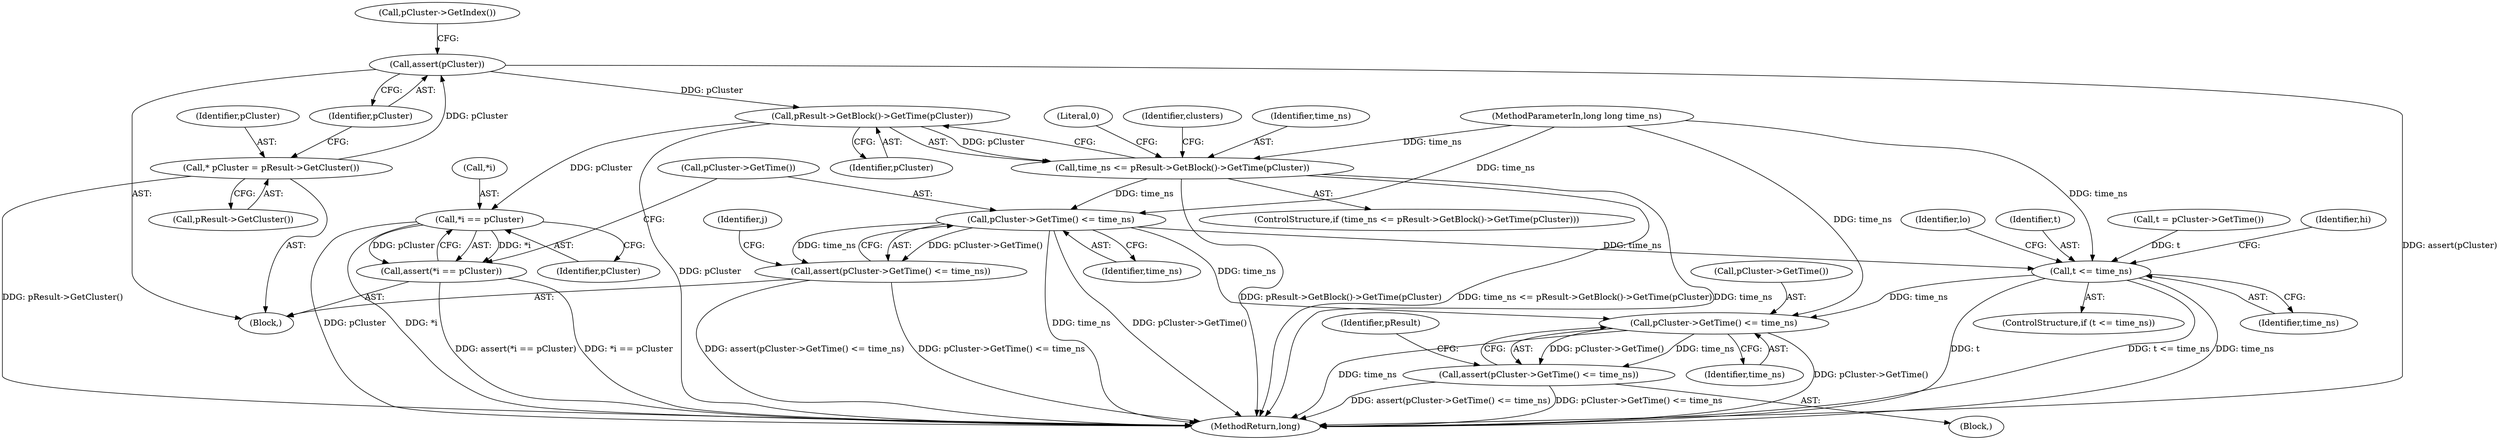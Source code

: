 digraph "1_Android_04839626ed859623901ebd3a5fd483982186b59d_197@API" {
"1000128" [label="(Call,assert(pCluster))"];
"1000125" [label="(Call,* pCluster = pResult->GetCluster())"];
"1000137" [label="(Call,pResult->GetBlock()->GetTime(pCluster))"];
"1000135" [label="(Call,time_ns <= pResult->GetBlock()->GetTime(pCluster))"];
"1000169" [label="(Call,pCluster->GetTime() <= time_ns)"];
"1000168" [label="(Call,assert(pCluster->GetTime() <= time_ns))"];
"1000218" [label="(Call,t <= time_ns)"];
"1000259" [label="(Call,pCluster->GetTime() <= time_ns)"];
"1000258" [label="(Call,assert(pCluster->GetTime() <= time_ns))"];
"1000164" [label="(Call,*i == pCluster)"];
"1000163" [label="(Call,assert(*i == pCluster))"];
"1000126" [label="(Identifier,pCluster)"];
"1000250" [label="(Block,)"];
"1000128" [label="(Call,assert(pCluster))"];
"1000220" [label="(Identifier,time_ns)"];
"1000258" [label="(Call,assert(pCluster->GetTime() <= time_ns))"];
"1000137" [label="(Call,pResult->GetBlock()->GetTime(pCluster))"];
"1000167" [label="(Identifier,pCluster)"];
"1000222" [label="(Identifier,lo)"];
"1000104" [label="(MethodParameterIn,long long time_ns)"];
"1000171" [label="(Identifier,time_ns)"];
"1000140" [label="(Literal,0)"];
"1000165" [label="(Call,*i)"];
"1000219" [label="(Identifier,t)"];
"1000142" [label="(Identifier,clusters)"];
"1000164" [label="(Call,*i == pCluster)"];
"1000136" [label="(Identifier,time_ns)"];
"1000138" [label="(Identifier,pCluster)"];
"1000135" [label="(Call,time_ns <= pResult->GetBlock()->GetTime(pCluster))"];
"1000169" [label="(Call,pCluster->GetTime() <= time_ns)"];
"1000214" [label="(Call,t = pCluster->GetTime())"];
"1000129" [label="(Identifier,pCluster)"];
"1000217" [label="(ControlStructure,if (t <= time_ns))"];
"1000125" [label="(Call,* pCluster = pResult->GetCluster())"];
"1000127" [label="(Call,pResult->GetCluster())"];
"1000168" [label="(Call,assert(pCluster->GetTime() <= time_ns))"];
"1000163" [label="(Call,assert(*i == pCluster))"];
"1000106" [label="(Block,)"];
"1000228" [label="(Identifier,hi)"];
"1000263" [label="(Identifier,pResult)"];
"1000134" [label="(ControlStructure,if (time_ns <= pResult->GetBlock()->GetTime(pCluster)))"];
"1000280" [label="(MethodReturn,long)"];
"1000132" [label="(Call,pCluster->GetIndex())"];
"1000170" [label="(Call,pCluster->GetTime())"];
"1000261" [label="(Identifier,time_ns)"];
"1000260" [label="(Call,pCluster->GetTime())"];
"1000218" [label="(Call,t <= time_ns)"];
"1000173" [label="(Identifier,j)"];
"1000259" [label="(Call,pCluster->GetTime() <= time_ns)"];
"1000128" -> "1000106"  [label="AST: "];
"1000128" -> "1000129"  [label="CFG: "];
"1000129" -> "1000128"  [label="AST: "];
"1000132" -> "1000128"  [label="CFG: "];
"1000128" -> "1000280"  [label="DDG: assert(pCluster)"];
"1000125" -> "1000128"  [label="DDG: pCluster"];
"1000128" -> "1000137"  [label="DDG: pCluster"];
"1000125" -> "1000106"  [label="AST: "];
"1000125" -> "1000127"  [label="CFG: "];
"1000126" -> "1000125"  [label="AST: "];
"1000127" -> "1000125"  [label="AST: "];
"1000129" -> "1000125"  [label="CFG: "];
"1000125" -> "1000280"  [label="DDG: pResult->GetCluster()"];
"1000137" -> "1000135"  [label="AST: "];
"1000137" -> "1000138"  [label="CFG: "];
"1000138" -> "1000137"  [label="AST: "];
"1000135" -> "1000137"  [label="CFG: "];
"1000137" -> "1000280"  [label="DDG: pCluster"];
"1000137" -> "1000135"  [label="DDG: pCluster"];
"1000137" -> "1000164"  [label="DDG: pCluster"];
"1000135" -> "1000134"  [label="AST: "];
"1000136" -> "1000135"  [label="AST: "];
"1000140" -> "1000135"  [label="CFG: "];
"1000142" -> "1000135"  [label="CFG: "];
"1000135" -> "1000280"  [label="DDG: time_ns <= pResult->GetBlock()->GetTime(pCluster)"];
"1000135" -> "1000280"  [label="DDG: time_ns"];
"1000135" -> "1000280"  [label="DDG: pResult->GetBlock()->GetTime(pCluster)"];
"1000104" -> "1000135"  [label="DDG: time_ns"];
"1000135" -> "1000169"  [label="DDG: time_ns"];
"1000169" -> "1000168"  [label="AST: "];
"1000169" -> "1000171"  [label="CFG: "];
"1000170" -> "1000169"  [label="AST: "];
"1000171" -> "1000169"  [label="AST: "];
"1000168" -> "1000169"  [label="CFG: "];
"1000169" -> "1000280"  [label="DDG: time_ns"];
"1000169" -> "1000280"  [label="DDG: pCluster->GetTime()"];
"1000169" -> "1000168"  [label="DDG: pCluster->GetTime()"];
"1000169" -> "1000168"  [label="DDG: time_ns"];
"1000104" -> "1000169"  [label="DDG: time_ns"];
"1000169" -> "1000218"  [label="DDG: time_ns"];
"1000169" -> "1000259"  [label="DDG: time_ns"];
"1000168" -> "1000106"  [label="AST: "];
"1000173" -> "1000168"  [label="CFG: "];
"1000168" -> "1000280"  [label="DDG: assert(pCluster->GetTime() <= time_ns)"];
"1000168" -> "1000280"  [label="DDG: pCluster->GetTime() <= time_ns"];
"1000218" -> "1000217"  [label="AST: "];
"1000218" -> "1000220"  [label="CFG: "];
"1000219" -> "1000218"  [label="AST: "];
"1000220" -> "1000218"  [label="AST: "];
"1000222" -> "1000218"  [label="CFG: "];
"1000228" -> "1000218"  [label="CFG: "];
"1000218" -> "1000280"  [label="DDG: t"];
"1000218" -> "1000280"  [label="DDG: t <= time_ns"];
"1000218" -> "1000280"  [label="DDG: time_ns"];
"1000214" -> "1000218"  [label="DDG: t"];
"1000104" -> "1000218"  [label="DDG: time_ns"];
"1000218" -> "1000259"  [label="DDG: time_ns"];
"1000259" -> "1000258"  [label="AST: "];
"1000259" -> "1000261"  [label="CFG: "];
"1000260" -> "1000259"  [label="AST: "];
"1000261" -> "1000259"  [label="AST: "];
"1000258" -> "1000259"  [label="CFG: "];
"1000259" -> "1000280"  [label="DDG: pCluster->GetTime()"];
"1000259" -> "1000280"  [label="DDG: time_ns"];
"1000259" -> "1000258"  [label="DDG: pCluster->GetTime()"];
"1000259" -> "1000258"  [label="DDG: time_ns"];
"1000104" -> "1000259"  [label="DDG: time_ns"];
"1000258" -> "1000250"  [label="AST: "];
"1000263" -> "1000258"  [label="CFG: "];
"1000258" -> "1000280"  [label="DDG: pCluster->GetTime() <= time_ns"];
"1000258" -> "1000280"  [label="DDG: assert(pCluster->GetTime() <= time_ns)"];
"1000164" -> "1000163"  [label="AST: "];
"1000164" -> "1000167"  [label="CFG: "];
"1000165" -> "1000164"  [label="AST: "];
"1000167" -> "1000164"  [label="AST: "];
"1000163" -> "1000164"  [label="CFG: "];
"1000164" -> "1000280"  [label="DDG: pCluster"];
"1000164" -> "1000280"  [label="DDG: *i"];
"1000164" -> "1000163"  [label="DDG: *i"];
"1000164" -> "1000163"  [label="DDG: pCluster"];
"1000163" -> "1000106"  [label="AST: "];
"1000170" -> "1000163"  [label="CFG: "];
"1000163" -> "1000280"  [label="DDG: *i == pCluster"];
"1000163" -> "1000280"  [label="DDG: assert(*i == pCluster)"];
}
